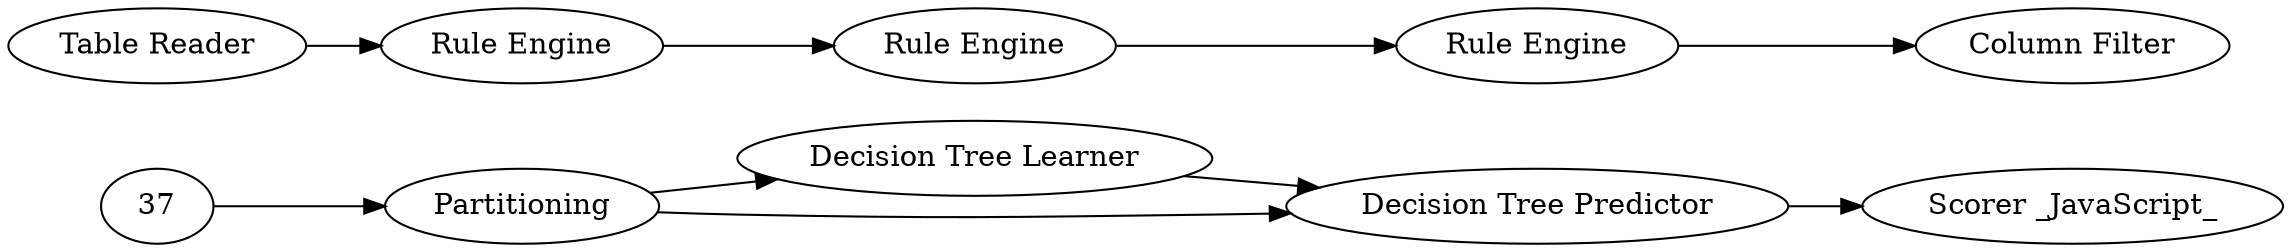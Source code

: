 digraph {
	29 [label=Partitioning]
	32 [label="Decision Tree Learner"]
	33 [label="Decision Tree Predictor"]
	34 [label="Scorer _JavaScript_"]
	2 [label="Table Reader"]
	30 [label="Rule Engine"]
	31 [label="Column Filter"]
	35 [label="Rule Engine"]
	36 [label="Rule Engine"]
	2 -> 30
	30 -> 35
	35 -> 36
	36 -> 31
	29 -> 33
	29 -> 32
	32 -> 33
	33 -> 34
	37 -> 29
	rankdir=LR
}
